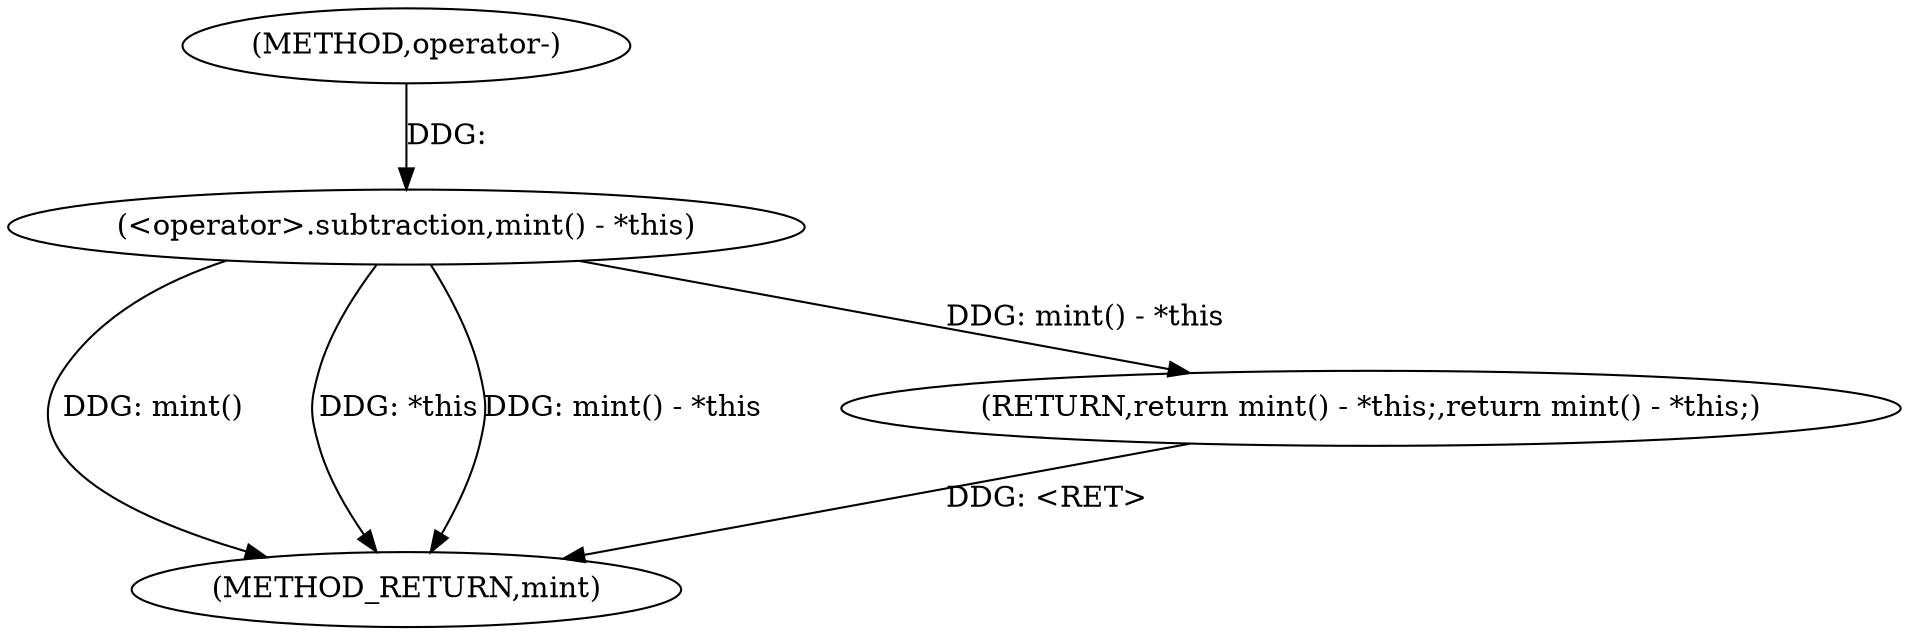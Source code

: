 digraph "operator-" {  
"1000953" [label = "(METHOD,operator-)" ]
"1000960" [label = "(METHOD_RETURN,mint)" ]
"1000955" [label = "(RETURN,return mint() - *this;,return mint() - *this;)" ]
"1000956" [label = "(<operator>.subtraction,mint() - *this)" ]
  "1000956" -> "1000960"  [ label = "DDG: mint()"] 
  "1000956" -> "1000960"  [ label = "DDG: *this"] 
  "1000956" -> "1000960"  [ label = "DDG: mint() - *this"] 
  "1000955" -> "1000960"  [ label = "DDG: <RET>"] 
  "1000956" -> "1000955"  [ label = "DDG: mint() - *this"] 
  "1000953" -> "1000956"  [ label = "DDG: "] 
}
